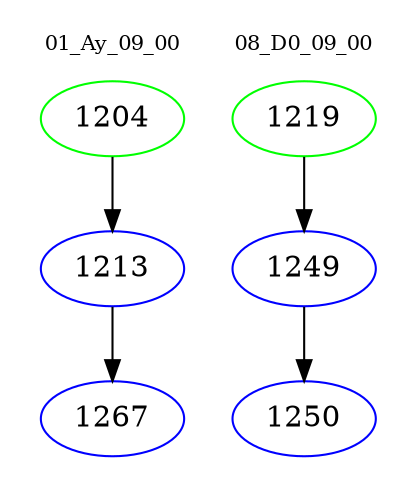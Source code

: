 digraph{
subgraph cluster_0 {
color = white
label = "01_Ay_09_00";
fontsize=10;
T0_1204 [label="1204", color="green"]
T0_1204 -> T0_1213 [color="black"]
T0_1213 [label="1213", color="blue"]
T0_1213 -> T0_1267 [color="black"]
T0_1267 [label="1267", color="blue"]
}
subgraph cluster_1 {
color = white
label = "08_D0_09_00";
fontsize=10;
T1_1219 [label="1219", color="green"]
T1_1219 -> T1_1249 [color="black"]
T1_1249 [label="1249", color="blue"]
T1_1249 -> T1_1250 [color="black"]
T1_1250 [label="1250", color="blue"]
}
}
